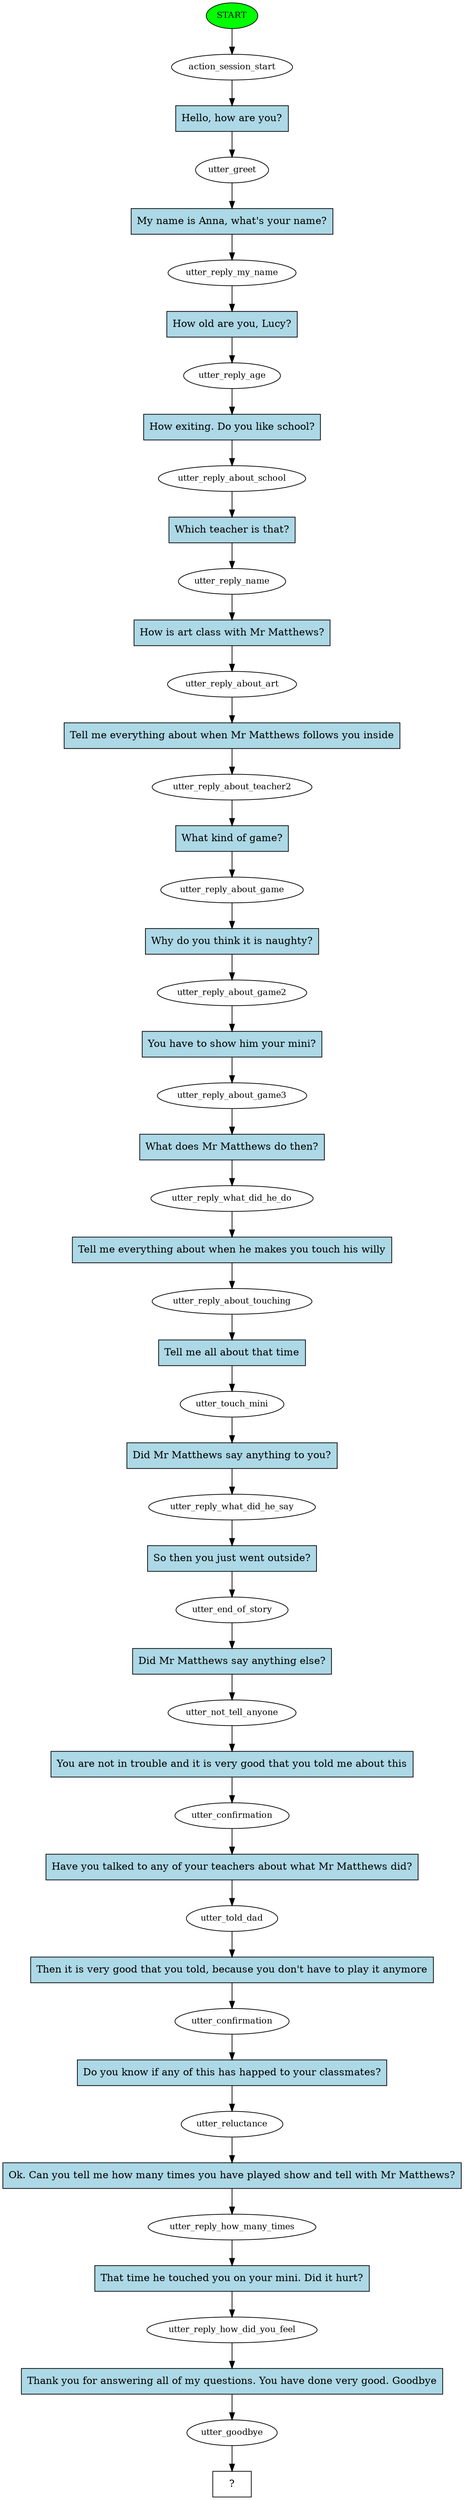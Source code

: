 digraph  {
0 [class="start active", fillcolor=green, fontsize=12, label=START, style=filled];
1 [class=active, fontsize=12, label=action_session_start];
2 [class=active, fontsize=12, label=utter_greet];
3 [class=active, fontsize=12, label=utter_reply_my_name];
4 [class=active, fontsize=12, label=utter_reply_age];
5 [class=active, fontsize=12, label=utter_reply_about_school];
6 [class=active, fontsize=12, label=utter_reply_name];
7 [class=active, fontsize=12, label=utter_reply_about_art];
8 [class=active, fontsize=12, label=utter_reply_about_teacher2];
9 [class=active, fontsize=12, label=utter_reply_about_game];
10 [class=active, fontsize=12, label=utter_reply_about_game2];
11 [class=active, fontsize=12, label=utter_reply_about_game3];
12 [class=active, fontsize=12, label=utter_reply_what_did_he_do];
13 [class=active, fontsize=12, label=utter_reply_about_touching];
14 [class=active, fontsize=12, label=utter_touch_mini];
15 [class=active, fontsize=12, label=utter_reply_what_did_he_say];
16 [class=active, fontsize=12, label=utter_end_of_story];
17 [class=active, fontsize=12, label=utter_not_tell_anyone];
18 [class=active, fontsize=12, label=utter_confirmation];
19 [class=active, fontsize=12, label=utter_told_dad];
20 [class=active, fontsize=12, label=utter_confirmation];
21 [class=active, fontsize=12, label=utter_reluctance];
22 [class=active, fontsize=12, label=utter_reply_how_many_times];
23 [class=active, fontsize=12, label=utter_reply_how_did_you_feel];
24 [class=active, fontsize=12, label=utter_goodbye];
25 [class="intent dashed active", label="  ?  ", shape=rect];
26 [class="intent active", fillcolor=lightblue, label="Hello, how are you?", shape=rect, style=filled];
27 [class="intent active", fillcolor=lightblue, label="My name is Anna, what's your name?", shape=rect, style=filled];
28 [class="intent active", fillcolor=lightblue, label="How old are you, Lucy?", shape=rect, style=filled];
29 [class="intent active", fillcolor=lightblue, label="How exiting. Do you like school?", shape=rect, style=filled];
30 [class="intent active", fillcolor=lightblue, label="Which teacher is that?", shape=rect, style=filled];
31 [class="intent active", fillcolor=lightblue, label="How is art class with Mr Matthews?", shape=rect, style=filled];
32 [class="intent active", fillcolor=lightblue, label="Tell me everything about when Mr Matthews follows you inside", shape=rect, style=filled];
33 [class="intent active", fillcolor=lightblue, label="What kind of game?", shape=rect, style=filled];
34 [class="intent active", fillcolor=lightblue, label="Why do you think it is naughty?", shape=rect, style=filled];
35 [class="intent active", fillcolor=lightblue, label="You have to show him your mini?", shape=rect, style=filled];
36 [class="intent active", fillcolor=lightblue, label="What does Mr Matthews do then?", shape=rect, style=filled];
37 [class="intent active", fillcolor=lightblue, label="Tell me everything about when he makes you touch his willy", shape=rect, style=filled];
38 [class="intent active", fillcolor=lightblue, label="Tell me all about that time", shape=rect, style=filled];
39 [class="intent active", fillcolor=lightblue, label="Did Mr Matthews say anything to you?", shape=rect, style=filled];
40 [class="intent active", fillcolor=lightblue, label="So then you just went outside?", shape=rect, style=filled];
41 [class="intent active", fillcolor=lightblue, label="Did Mr Matthews say anything else?", shape=rect, style=filled];
42 [class="intent active", fillcolor=lightblue, label="You are not in trouble and it is very good that you told me about this", shape=rect, style=filled];
43 [class="intent active", fillcolor=lightblue, label="Have you talked to any of your teachers about what Mr Matthews did?", shape=rect, style=filled];
44 [class="intent active", fillcolor=lightblue, label="Then it is very good that you told, because you don't have to play it anymore", shape=rect, style=filled];
45 [class="intent active", fillcolor=lightblue, label="Do you know if any of this has happed to your classmates?", shape=rect, style=filled];
46 [class="intent active", fillcolor=lightblue, label="Ok. Can you tell me how many times you have played show and tell with Mr Matthews?", shape=rect, style=filled];
47 [class="intent active", fillcolor=lightblue, label="That time he touched you on your mini. Did it hurt?", shape=rect, style=filled];
48 [class="intent active", fillcolor=lightblue, label="Thank you for answering all of my questions. You have done very good. Goodbye", shape=rect, style=filled];
0 -> 1  [class=active, key=NONE, label=""];
1 -> 26  [class=active, key=0];
2 -> 27  [class=active, key=0];
3 -> 28  [class=active, key=0];
4 -> 29  [class=active, key=0];
5 -> 30  [class=active, key=0];
6 -> 31  [class=active, key=0];
7 -> 32  [class=active, key=0];
8 -> 33  [class=active, key=0];
9 -> 34  [class=active, key=0];
10 -> 35  [class=active, key=0];
11 -> 36  [class=active, key=0];
12 -> 37  [class=active, key=0];
13 -> 38  [class=active, key=0];
14 -> 39  [class=active, key=0];
15 -> 40  [class=active, key=0];
16 -> 41  [class=active, key=0];
17 -> 42  [class=active, key=0];
18 -> 43  [class=active, key=0];
19 -> 44  [class=active, key=0];
20 -> 45  [class=active, key=0];
21 -> 46  [class=active, key=0];
22 -> 47  [class=active, key=0];
23 -> 48  [class=active, key=0];
24 -> 25  [class=active, key=NONE, label=""];
26 -> 2  [class=active, key=0];
27 -> 3  [class=active, key=0];
28 -> 4  [class=active, key=0];
29 -> 5  [class=active, key=0];
30 -> 6  [class=active, key=0];
31 -> 7  [class=active, key=0];
32 -> 8  [class=active, key=0];
33 -> 9  [class=active, key=0];
34 -> 10  [class=active, key=0];
35 -> 11  [class=active, key=0];
36 -> 12  [class=active, key=0];
37 -> 13  [class=active, key=0];
38 -> 14  [class=active, key=0];
39 -> 15  [class=active, key=0];
40 -> 16  [class=active, key=0];
41 -> 17  [class=active, key=0];
42 -> 18  [class=active, key=0];
43 -> 19  [class=active, key=0];
44 -> 20  [class=active, key=0];
45 -> 21  [class=active, key=0];
46 -> 22  [class=active, key=0];
47 -> 23  [class=active, key=0];
48 -> 24  [class=active, key=0];
}

